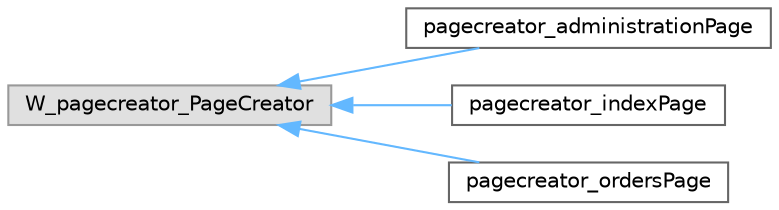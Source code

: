 digraph "Graphical Class Hierarchy"
{
 // LATEX_PDF_SIZE
  bgcolor="transparent";
  edge [fontname=Helvetica,fontsize=10,labelfontname=Helvetica,labelfontsize=10];
  node [fontname=Helvetica,fontsize=10,shape=box,height=0.2,width=0.4];
  rankdir="LR";
  Node0 [id="Node000000",label="W_pagecreator_PageCreator",height=0.2,width=0.4,color="grey60", fillcolor="#E0E0E0", style="filled",tooltip=" "];
  Node0 -> Node1 [id="edge4_Node000000_Node000001",dir="back",color="steelblue1",style="solid",tooltip=" "];
  Node1 [id="Node000001",label="pagecreator_administrationPage",height=0.2,width=0.4,color="grey40", fillcolor="white", style="filled",URL="$classpagecreator__administration_page.html",tooltip="Class responsible for rendering administration pages."];
  Node0 -> Node2 [id="edge5_Node000000_Node000002",dir="back",color="steelblue1",style="solid",tooltip=" "];
  Node2 [id="Node000002",label="pagecreator_indexPage",height=0.2,width=0.4,color="grey40", fillcolor="white", style="filled",URL="$classpagecreator__index_page.html",tooltip="Class responsible for rendering main application pages."];
  Node0 -> Node3 [id="edge6_Node000000_Node000003",dir="back",color="steelblue1",style="solid",tooltip=" "];
  Node3 [id="Node000003",label="pagecreator_ordersPage",height=0.2,width=0.4,color="grey40", fillcolor="white", style="filled",URL="$classpagecreator__orders_page.html",tooltip="Class responsible for rendering orders-related pages."];
}
